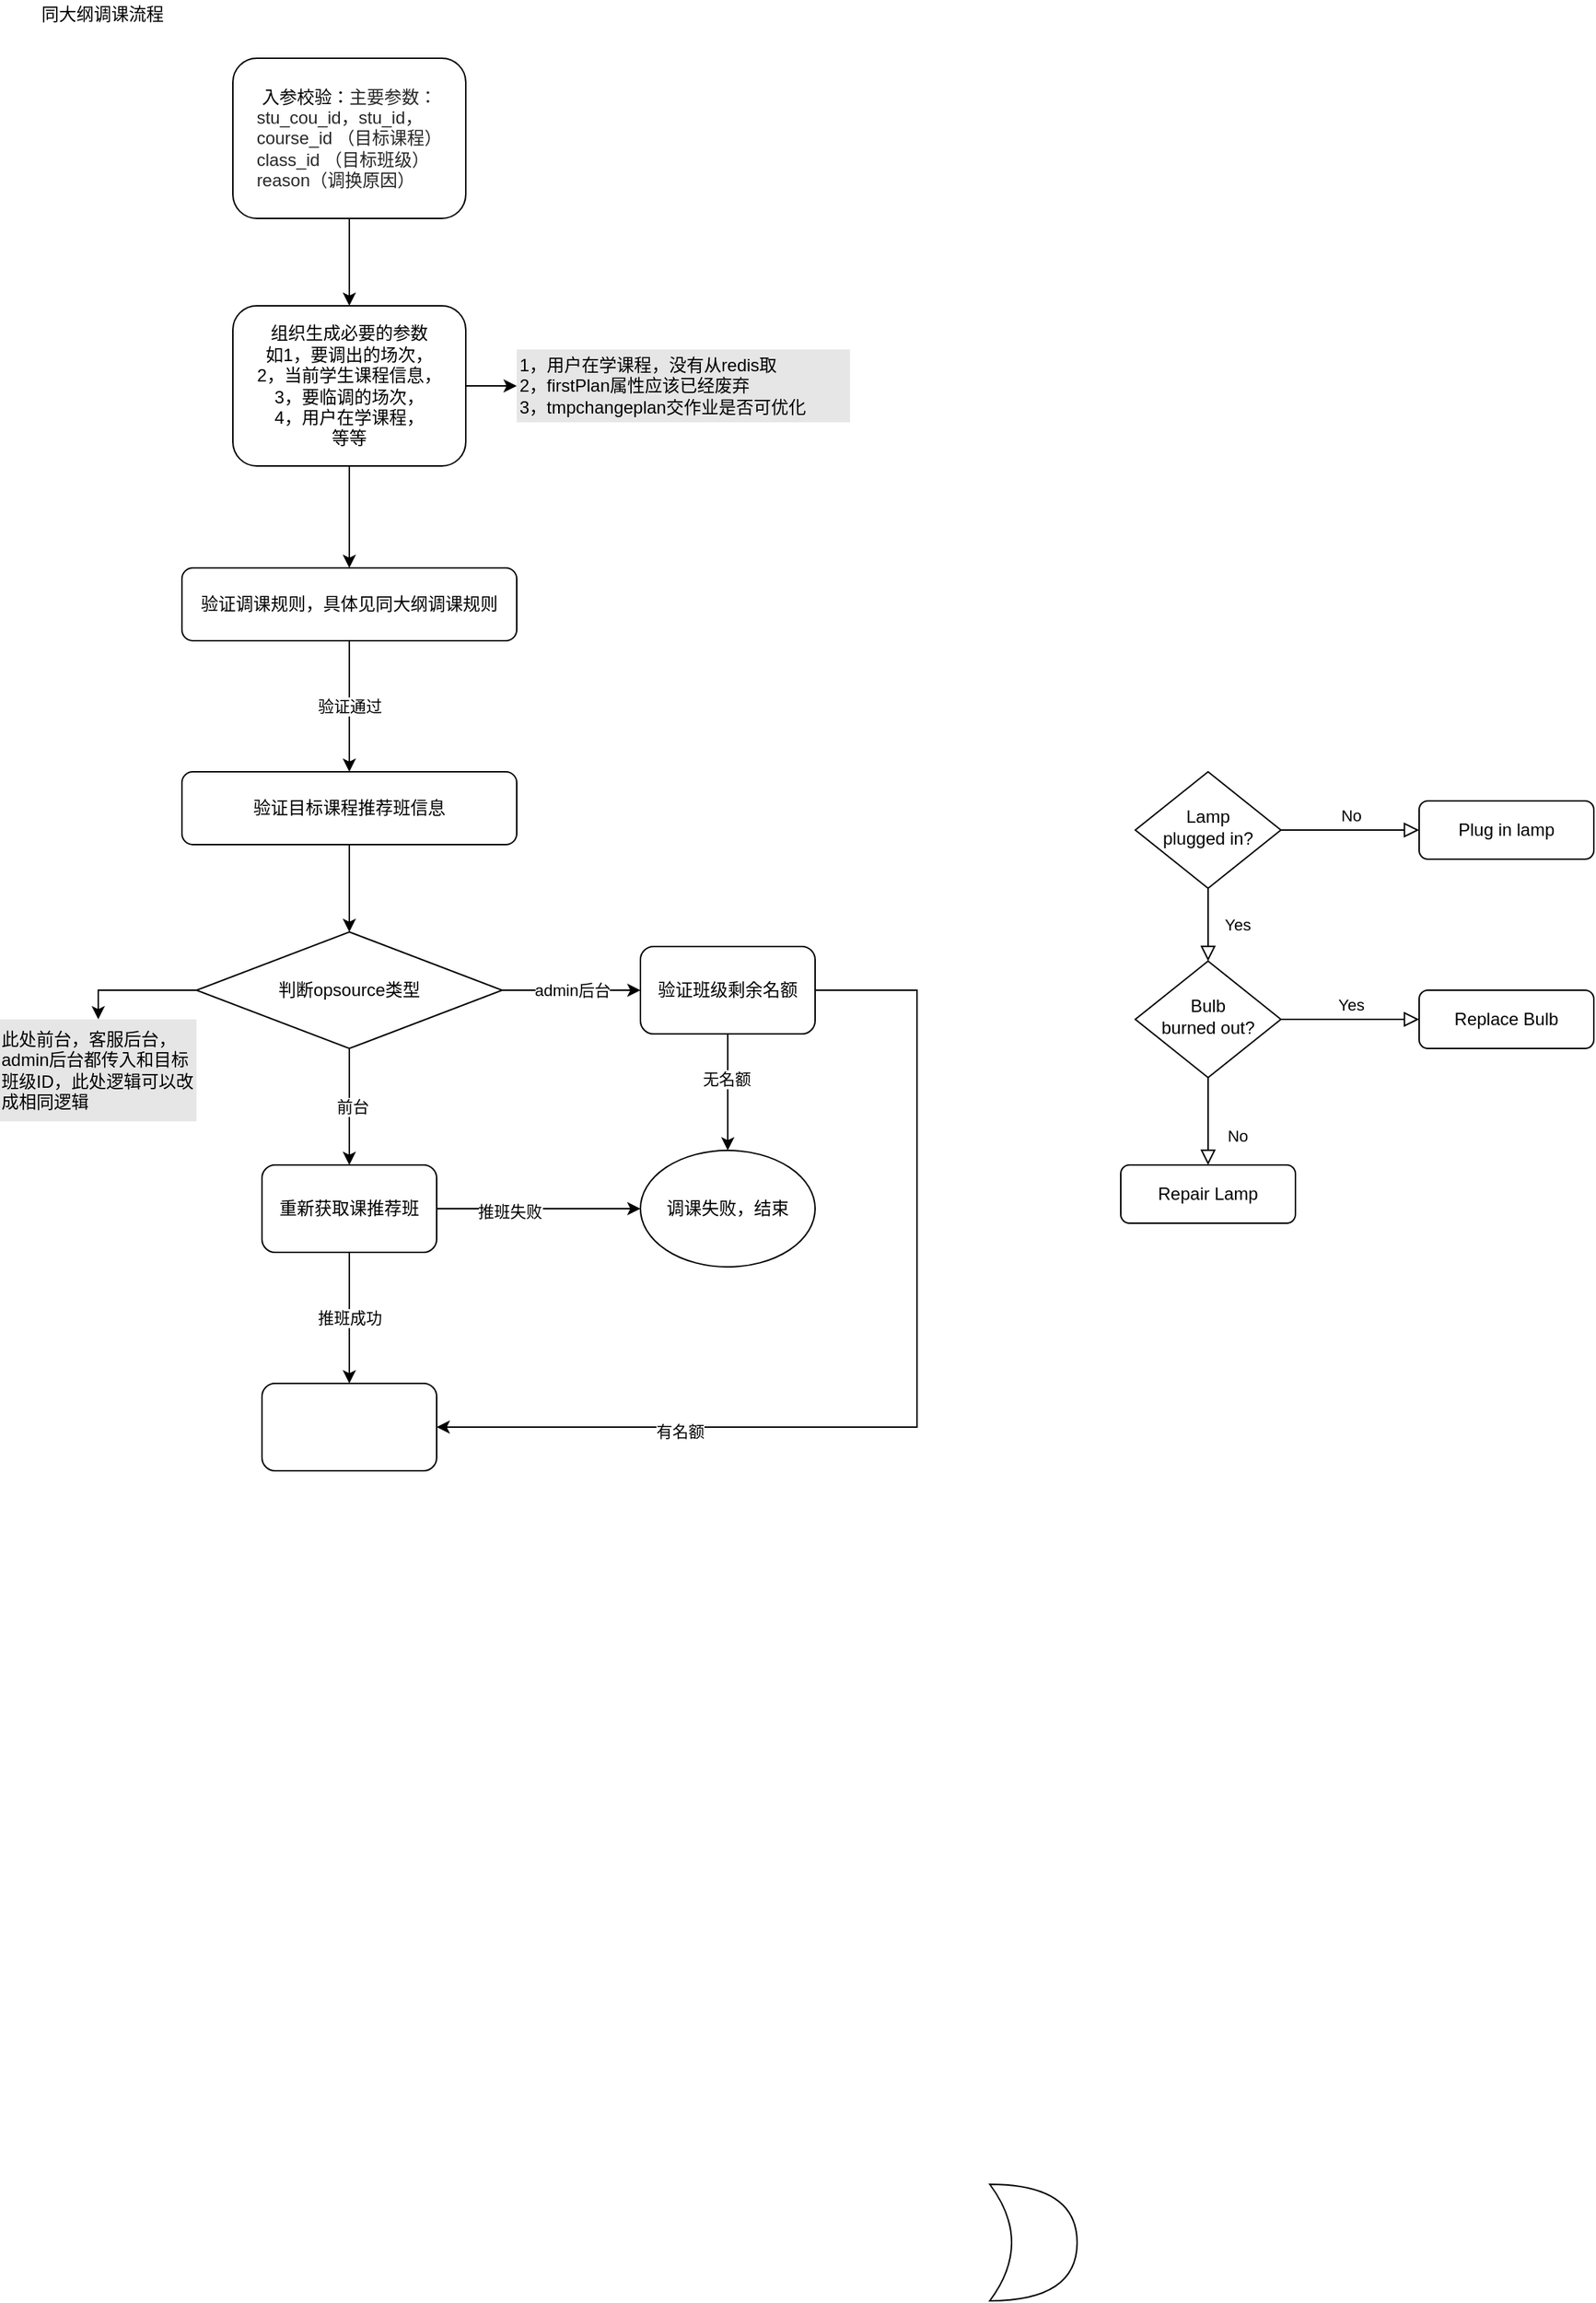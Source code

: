 <mxfile version="13.10.1" type="github">
  <diagram id="C5RBs43oDa-KdzZeNtuy" name="Page-1">
    <mxGraphModel dx="1186" dy="547" grid="1" gridSize="10" guides="1" tooltips="1" connect="1" arrows="1" fold="1" page="1" pageScale="1" pageWidth="827" pageHeight="1169" math="0" shadow="0">
      <root>
        <mxCell id="WIyWlLk6GJQsqaUBKTNV-0" />
        <mxCell id="WIyWlLk6GJQsqaUBKTNV-1" parent="WIyWlLk6GJQsqaUBKTNV-0" />
        <mxCell id="c8h9RsbaAIV6zPXawKrJ-4" style="edgeStyle=orthogonalEdgeStyle;rounded=0;orthogonalLoop=1;jettySize=auto;html=1;" edge="1" parent="WIyWlLk6GJQsqaUBKTNV-1" source="WIyWlLk6GJQsqaUBKTNV-3" target="c8h9RsbaAIV6zPXawKrJ-2">
          <mxGeometry relative="1" as="geometry" />
        </mxCell>
        <mxCell id="WIyWlLk6GJQsqaUBKTNV-3" value="&lt;div&gt;&lt;span&gt;入参校验：&lt;/span&gt;&lt;span style=&quot;color: rgba(0 , 0 , 0 , 0.847)&quot;&gt;主要参数：&lt;/span&gt;&lt;/div&gt;&lt;div style=&quot;text-align: left ; color: rgba(0 , 0 , 0 , 0.847)&quot;&gt;stu_cou_id，stu_id，&lt;/div&gt;&lt;div style=&quot;text-align: left ; color: rgba(0 , 0 , 0 , 0.847)&quot;&gt;course_id （目标课程）&lt;/div&gt;&lt;div style=&quot;text-align: left ; color: rgba(0 , 0 , 0 , 0.847)&quot;&gt;class_id （目标班级）&lt;/div&gt;&lt;div style=&quot;text-align: left ; color: rgba(0 , 0 , 0 , 0.847)&quot;&gt;reason（调换原因）&lt;/div&gt;" style="rounded=1;whiteSpace=wrap;html=1;fontSize=12;glass=0;strokeWidth=1;shadow=0;align=center;" parent="WIyWlLk6GJQsqaUBKTNV-1" vertex="1">
          <mxGeometry x="180" y="60" width="160" height="110" as="geometry" />
        </mxCell>
        <mxCell id="WIyWlLk6GJQsqaUBKTNV-4" value="Yes" style="rounded=0;html=1;jettySize=auto;orthogonalLoop=1;fontSize=11;endArrow=block;endFill=0;endSize=8;strokeWidth=1;shadow=0;labelBackgroundColor=none;edgeStyle=orthogonalEdgeStyle;" parent="WIyWlLk6GJQsqaUBKTNV-1" source="WIyWlLk6GJQsqaUBKTNV-6" target="WIyWlLk6GJQsqaUBKTNV-10" edge="1">
          <mxGeometry y="20" relative="1" as="geometry">
            <mxPoint as="offset" />
          </mxGeometry>
        </mxCell>
        <mxCell id="WIyWlLk6GJQsqaUBKTNV-5" value="No" style="edgeStyle=orthogonalEdgeStyle;rounded=0;html=1;jettySize=auto;orthogonalLoop=1;fontSize=11;endArrow=block;endFill=0;endSize=8;strokeWidth=1;shadow=0;labelBackgroundColor=none;" parent="WIyWlLk6GJQsqaUBKTNV-1" source="WIyWlLk6GJQsqaUBKTNV-6" target="WIyWlLk6GJQsqaUBKTNV-7" edge="1">
          <mxGeometry y="10" relative="1" as="geometry">
            <mxPoint as="offset" />
          </mxGeometry>
        </mxCell>
        <mxCell id="WIyWlLk6GJQsqaUBKTNV-6" value="Lamp&lt;br&gt;plugged in?" style="rhombus;whiteSpace=wrap;html=1;shadow=0;fontFamily=Helvetica;fontSize=12;align=center;strokeWidth=1;spacing=6;spacingTop=-4;" parent="WIyWlLk6GJQsqaUBKTNV-1" vertex="1">
          <mxGeometry x="800" y="550" width="100" height="80" as="geometry" />
        </mxCell>
        <mxCell id="WIyWlLk6GJQsqaUBKTNV-7" value="Plug in lamp" style="rounded=1;whiteSpace=wrap;html=1;fontSize=12;glass=0;strokeWidth=1;shadow=0;" parent="WIyWlLk6GJQsqaUBKTNV-1" vertex="1">
          <mxGeometry x="995" y="570" width="120" height="40" as="geometry" />
        </mxCell>
        <mxCell id="WIyWlLk6GJQsqaUBKTNV-8" value="No" style="rounded=0;html=1;jettySize=auto;orthogonalLoop=1;fontSize=11;endArrow=block;endFill=0;endSize=8;strokeWidth=1;shadow=0;labelBackgroundColor=none;edgeStyle=orthogonalEdgeStyle;" parent="WIyWlLk6GJQsqaUBKTNV-1" source="WIyWlLk6GJQsqaUBKTNV-10" target="WIyWlLk6GJQsqaUBKTNV-11" edge="1">
          <mxGeometry x="0.333" y="20" relative="1" as="geometry">
            <mxPoint as="offset" />
          </mxGeometry>
        </mxCell>
        <mxCell id="WIyWlLk6GJQsqaUBKTNV-9" value="Yes" style="edgeStyle=orthogonalEdgeStyle;rounded=0;html=1;jettySize=auto;orthogonalLoop=1;fontSize=11;endArrow=block;endFill=0;endSize=8;strokeWidth=1;shadow=0;labelBackgroundColor=none;" parent="WIyWlLk6GJQsqaUBKTNV-1" source="WIyWlLk6GJQsqaUBKTNV-10" target="WIyWlLk6GJQsqaUBKTNV-12" edge="1">
          <mxGeometry y="10" relative="1" as="geometry">
            <mxPoint as="offset" />
          </mxGeometry>
        </mxCell>
        <mxCell id="WIyWlLk6GJQsqaUBKTNV-10" value="Bulb&lt;br&gt;burned out?" style="rhombus;whiteSpace=wrap;html=1;shadow=0;fontFamily=Helvetica;fontSize=12;align=center;strokeWidth=1;spacing=6;spacingTop=-4;" parent="WIyWlLk6GJQsqaUBKTNV-1" vertex="1">
          <mxGeometry x="800" y="680" width="100" height="80" as="geometry" />
        </mxCell>
        <mxCell id="WIyWlLk6GJQsqaUBKTNV-11" value="Repair Lamp" style="rounded=1;whiteSpace=wrap;html=1;fontSize=12;glass=0;strokeWidth=1;shadow=0;" parent="WIyWlLk6GJQsqaUBKTNV-1" vertex="1">
          <mxGeometry x="790" y="820" width="120" height="40" as="geometry" />
        </mxCell>
        <mxCell id="WIyWlLk6GJQsqaUBKTNV-12" value="Replace Bulb" style="rounded=1;whiteSpace=wrap;html=1;fontSize=12;glass=0;strokeWidth=1;shadow=0;" parent="WIyWlLk6GJQsqaUBKTNV-1" vertex="1">
          <mxGeometry x="995" y="700" width="120" height="40" as="geometry" />
        </mxCell>
        <mxCell id="c8h9RsbaAIV6zPXawKrJ-0" value="同大纲调课流程" style="text;html=1;align=center;verticalAlign=middle;resizable=0;points=[];autosize=1;" vertex="1" parent="WIyWlLk6GJQsqaUBKTNV-1">
          <mxGeometry x="40" y="20" width="100" height="20" as="geometry" />
        </mxCell>
        <mxCell id="c8h9RsbaAIV6zPXawKrJ-6" style="edgeStyle=orthogonalEdgeStyle;rounded=0;orthogonalLoop=1;jettySize=auto;html=1;" edge="1" parent="WIyWlLk6GJQsqaUBKTNV-1" source="c8h9RsbaAIV6zPXawKrJ-2" target="c8h9RsbaAIV6zPXawKrJ-3">
          <mxGeometry relative="1" as="geometry" />
        </mxCell>
        <mxCell id="c8h9RsbaAIV6zPXawKrJ-32" style="edgeStyle=orthogonalEdgeStyle;rounded=0;orthogonalLoop=1;jettySize=auto;html=1;exitX=1;exitY=0.5;exitDx=0;exitDy=0;" edge="1" parent="WIyWlLk6GJQsqaUBKTNV-1" source="c8h9RsbaAIV6zPXawKrJ-2" target="c8h9RsbaAIV6zPXawKrJ-5">
          <mxGeometry relative="1" as="geometry" />
        </mxCell>
        <mxCell id="c8h9RsbaAIV6zPXawKrJ-2" value="组织生成必要的参数&lt;br&gt;如1，要调出的场次，&lt;br&gt;2，当前学生课程信息，&lt;br&gt;3，要临调的场次，&lt;br&gt;4，用户在学课程，&lt;br&gt;等等" style="rounded=1;whiteSpace=wrap;html=1;fontSize=12;glass=0;strokeWidth=1;shadow=0;align=center;" vertex="1" parent="WIyWlLk6GJQsqaUBKTNV-1">
          <mxGeometry x="180" y="230" width="160" height="110" as="geometry" />
        </mxCell>
        <mxCell id="c8h9RsbaAIV6zPXawKrJ-8" value="验证通过" style="edgeStyle=orthogonalEdgeStyle;rounded=0;orthogonalLoop=1;jettySize=auto;html=1;" edge="1" parent="WIyWlLk6GJQsqaUBKTNV-1" source="c8h9RsbaAIV6zPXawKrJ-3" target="c8h9RsbaAIV6zPXawKrJ-7">
          <mxGeometry relative="1" as="geometry">
            <Array as="points">
              <mxPoint x="260" y="500" />
              <mxPoint x="260" y="500" />
            </Array>
          </mxGeometry>
        </mxCell>
        <mxCell id="c8h9RsbaAIV6zPXawKrJ-3" value="&lt;div style=&quot;text-align: center&quot;&gt;&lt;span style=&quot;text-align: left&quot;&gt;验证调课规则，具体见同大纲调课规则&lt;/span&gt;&lt;br&gt;&lt;/div&gt;" style="rounded=1;whiteSpace=wrap;html=1;fontSize=12;glass=0;strokeWidth=1;shadow=0;align=center;" vertex="1" parent="WIyWlLk6GJQsqaUBKTNV-1">
          <mxGeometry x="145" y="410" width="230" height="50" as="geometry" />
        </mxCell>
        <mxCell id="c8h9RsbaAIV6zPXawKrJ-5" value="1，用户在学课程，没有从redis取&lt;br&gt;2，firstPlan属性应该已经废弃&lt;br&gt;&lt;div&gt;&lt;span&gt;3，tmpchangeplan交作业是否可优化&lt;/span&gt;&lt;/div&gt;" style="text;html=1;strokeColor=none;fillColor=#E6E6E6;align=left;verticalAlign=middle;whiteSpace=wrap;rounded=0;" vertex="1" parent="WIyWlLk6GJQsqaUBKTNV-1">
          <mxGeometry x="375" y="260" width="229" height="50" as="geometry" />
        </mxCell>
        <mxCell id="c8h9RsbaAIV6zPXawKrJ-9" style="edgeStyle=orthogonalEdgeStyle;rounded=0;orthogonalLoop=1;jettySize=auto;html=1;" edge="1" parent="WIyWlLk6GJQsqaUBKTNV-1" source="c8h9RsbaAIV6zPXawKrJ-7" target="c8h9RsbaAIV6zPXawKrJ-10">
          <mxGeometry relative="1" as="geometry">
            <mxPoint x="260" y="690" as="targetPoint" />
          </mxGeometry>
        </mxCell>
        <mxCell id="c8h9RsbaAIV6zPXawKrJ-7" value="&lt;div style=&quot;text-align: left&quot;&gt;验证目标课程推荐班信息&lt;/div&gt;" style="rounded=1;whiteSpace=wrap;html=1;fontSize=12;glass=0;strokeWidth=1;shadow=0;align=center;" vertex="1" parent="WIyWlLk6GJQsqaUBKTNV-1">
          <mxGeometry x="145" y="550" width="230" height="50" as="geometry" />
        </mxCell>
        <mxCell id="c8h9RsbaAIV6zPXawKrJ-12" style="edgeStyle=orthogonalEdgeStyle;rounded=0;orthogonalLoop=1;jettySize=auto;html=1;entryX=0.5;entryY=0;entryDx=0;entryDy=0;" edge="1" parent="WIyWlLk6GJQsqaUBKTNV-1" source="c8h9RsbaAIV6zPXawKrJ-10" target="c8h9RsbaAIV6zPXawKrJ-16">
          <mxGeometry relative="1" as="geometry">
            <mxPoint x="260" y="840" as="targetPoint" />
          </mxGeometry>
        </mxCell>
        <mxCell id="c8h9RsbaAIV6zPXawKrJ-15" value="前台" style="edgeLabel;html=1;align=center;verticalAlign=middle;resizable=0;points=[];" vertex="1" connectable="0" parent="c8h9RsbaAIV6zPXawKrJ-12">
          <mxGeometry y="2" relative="1" as="geometry">
            <mxPoint as="offset" />
          </mxGeometry>
        </mxCell>
        <mxCell id="c8h9RsbaAIV6zPXawKrJ-13" value="admin后台" style="edgeStyle=orthogonalEdgeStyle;rounded=0;orthogonalLoop=1;jettySize=auto;html=1;exitX=1;exitY=0.5;exitDx=0;exitDy=0;entryX=0;entryY=0.5;entryDx=0;entryDy=0;" edge="1" parent="WIyWlLk6GJQsqaUBKTNV-1" source="c8h9RsbaAIV6zPXawKrJ-10" target="c8h9RsbaAIV6zPXawKrJ-14">
          <mxGeometry relative="1" as="geometry">
            <mxPoint x="460" y="720" as="targetPoint" />
          </mxGeometry>
        </mxCell>
        <mxCell id="c8h9RsbaAIV6zPXawKrJ-31" style="edgeStyle=orthogonalEdgeStyle;rounded=0;orthogonalLoop=1;jettySize=auto;html=1;exitX=0;exitY=0.5;exitDx=0;exitDy=0;entryX=0.5;entryY=0;entryDx=0;entryDy=0;" edge="1" parent="WIyWlLk6GJQsqaUBKTNV-1" source="c8h9RsbaAIV6zPXawKrJ-10" target="c8h9RsbaAIV6zPXawKrJ-30">
          <mxGeometry relative="1" as="geometry" />
        </mxCell>
        <mxCell id="c8h9RsbaAIV6zPXawKrJ-10" value="判断opsource类型" style="rhombus;whiteSpace=wrap;html=1;" vertex="1" parent="WIyWlLk6GJQsqaUBKTNV-1">
          <mxGeometry x="155" y="660" width="210" height="80" as="geometry" />
        </mxCell>
        <mxCell id="c8h9RsbaAIV6zPXawKrJ-20" style="edgeStyle=orthogonalEdgeStyle;rounded=0;orthogonalLoop=1;jettySize=auto;html=1;entryX=1;entryY=0.5;entryDx=0;entryDy=0;" edge="1" parent="WIyWlLk6GJQsqaUBKTNV-1" source="c8h9RsbaAIV6zPXawKrJ-14" target="c8h9RsbaAIV6zPXawKrJ-19">
          <mxGeometry relative="1" as="geometry">
            <Array as="points">
              <mxPoint x="650" y="700" />
              <mxPoint x="650" y="1000" />
            </Array>
          </mxGeometry>
        </mxCell>
        <mxCell id="c8h9RsbaAIV6zPXawKrJ-26" value="有名额" style="edgeLabel;html=1;align=center;verticalAlign=middle;resizable=0;points=[];" vertex="1" connectable="0" parent="c8h9RsbaAIV6zPXawKrJ-20">
          <mxGeometry x="0.523" y="3" relative="1" as="geometry">
            <mxPoint as="offset" />
          </mxGeometry>
        </mxCell>
        <mxCell id="c8h9RsbaAIV6zPXawKrJ-23" style="edgeStyle=orthogonalEdgeStyle;rounded=0;orthogonalLoop=1;jettySize=auto;html=1;entryX=0.5;entryY=0;entryDx=0;entryDy=0;" edge="1" parent="WIyWlLk6GJQsqaUBKTNV-1" source="c8h9RsbaAIV6zPXawKrJ-14" target="c8h9RsbaAIV6zPXawKrJ-22">
          <mxGeometry relative="1" as="geometry" />
        </mxCell>
        <mxCell id="c8h9RsbaAIV6zPXawKrJ-24" value="无名额" style="edgeLabel;html=1;align=center;verticalAlign=middle;resizable=0;points=[];" vertex="1" connectable="0" parent="c8h9RsbaAIV6zPXawKrJ-23">
          <mxGeometry x="-0.233" y="-1" relative="1" as="geometry">
            <mxPoint as="offset" />
          </mxGeometry>
        </mxCell>
        <mxCell id="c8h9RsbaAIV6zPXawKrJ-14" value="验证班级剩余名额" style="rounded=1;whiteSpace=wrap;html=1;" vertex="1" parent="WIyWlLk6GJQsqaUBKTNV-1">
          <mxGeometry x="460" y="670" width="120" height="60" as="geometry" />
        </mxCell>
        <mxCell id="c8h9RsbaAIV6zPXawKrJ-21" style="edgeStyle=orthogonalEdgeStyle;rounded=0;orthogonalLoop=1;jettySize=auto;html=1;entryX=0;entryY=0.5;entryDx=0;entryDy=0;" edge="1" parent="WIyWlLk6GJQsqaUBKTNV-1" source="c8h9RsbaAIV6zPXawKrJ-16" target="c8h9RsbaAIV6zPXawKrJ-22">
          <mxGeometry relative="1" as="geometry">
            <mxPoint x="380" y="850" as="targetPoint" />
          </mxGeometry>
        </mxCell>
        <mxCell id="c8h9RsbaAIV6zPXawKrJ-27" value="推班失败" style="edgeLabel;html=1;align=center;verticalAlign=middle;resizable=0;points=[];" vertex="1" connectable="0" parent="c8h9RsbaAIV6zPXawKrJ-21">
          <mxGeometry x="-0.287" y="-2" relative="1" as="geometry">
            <mxPoint as="offset" />
          </mxGeometry>
        </mxCell>
        <mxCell id="c8h9RsbaAIV6zPXawKrJ-28" value="推班成功" style="edgeStyle=orthogonalEdgeStyle;rounded=0;orthogonalLoop=1;jettySize=auto;html=1;" edge="1" parent="WIyWlLk6GJQsqaUBKTNV-1" source="c8h9RsbaAIV6zPXawKrJ-16" target="c8h9RsbaAIV6zPXawKrJ-19">
          <mxGeometry relative="1" as="geometry" />
        </mxCell>
        <mxCell id="c8h9RsbaAIV6zPXawKrJ-16" value="重新获取课推荐班" style="rounded=1;whiteSpace=wrap;html=1;" vertex="1" parent="WIyWlLk6GJQsqaUBKTNV-1">
          <mxGeometry x="200" y="820" width="120" height="60" as="geometry" />
        </mxCell>
        <mxCell id="c8h9RsbaAIV6zPXawKrJ-19" value="" style="rounded=1;whiteSpace=wrap;html=1;" vertex="1" parent="WIyWlLk6GJQsqaUBKTNV-1">
          <mxGeometry x="200" y="970" width="120" height="60" as="geometry" />
        </mxCell>
        <mxCell id="c8h9RsbaAIV6zPXawKrJ-22" value="调课失败，结束" style="ellipse;whiteSpace=wrap;html=1;" vertex="1" parent="WIyWlLk6GJQsqaUBKTNV-1">
          <mxGeometry x="460" y="810" width="120" height="80" as="geometry" />
        </mxCell>
        <mxCell id="c8h9RsbaAIV6zPXawKrJ-29" value="" style="shape=xor;whiteSpace=wrap;html=1;" vertex="1" parent="WIyWlLk6GJQsqaUBKTNV-1">
          <mxGeometry x="700" y="1520" width="60" height="80" as="geometry" />
        </mxCell>
        <mxCell id="c8h9RsbaAIV6zPXawKrJ-30" value="&lt;div style=&quot;text-align: left&quot;&gt;此处前台，客服后台，&lt;/div&gt;&lt;div style=&quot;text-align: left&quot;&gt;admin后台都传入和目标班级ID，此处逻辑可以改成相同逻辑&lt;/div&gt;" style="text;html=1;strokeColor=none;fillColor=#E6E6E6;align=center;verticalAlign=middle;whiteSpace=wrap;rounded=0;" vertex="1" parent="WIyWlLk6GJQsqaUBKTNV-1">
          <mxGeometry x="20" y="720" width="135" height="70" as="geometry" />
        </mxCell>
      </root>
    </mxGraphModel>
  </diagram>
</mxfile>
